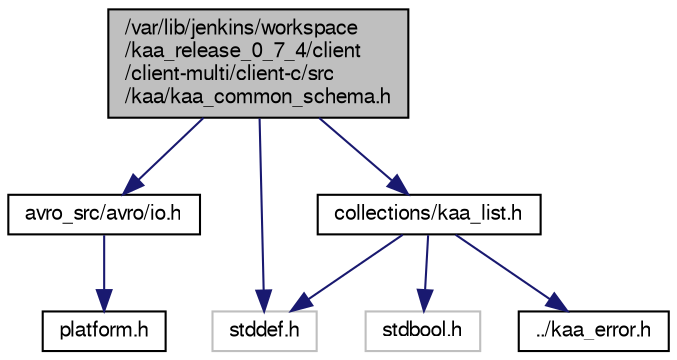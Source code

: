 digraph "/var/lib/jenkins/workspace/kaa_release_0_7_4/client/client-multi/client-c/src/kaa/kaa_common_schema.h"
{
  bgcolor="transparent";
  edge [fontname="FreeSans",fontsize="10",labelfontname="FreeSans",labelfontsize="10"];
  node [fontname="FreeSans",fontsize="10",shape=record];
  Node1 [label="/var/lib/jenkins/workspace\l/kaa_release_0_7_4/client\l/client-multi/client-c/src\l/kaa/kaa_common_schema.h",height=0.2,width=0.4,color="black", fillcolor="grey75", style="filled" fontcolor="black"];
  Node1 -> Node2 [color="midnightblue",fontsize="10",style="solid",fontname="FreeSans"];
  Node2 [label="stddef.h",height=0.2,width=0.4,color="grey75"];
  Node1 -> Node3 [color="midnightblue",fontsize="10",style="solid",fontname="FreeSans"];
  Node3 [label="avro_src/avro/io.h",height=0.2,width=0.4,color="black",URL="$io_8h.html"];
  Node3 -> Node4 [color="midnightblue",fontsize="10",style="solid",fontname="FreeSans"];
  Node4 [label="platform.h",height=0.2,width=0.4,color="black",URL="$avro__src_2avro_2platform_8h.html"];
  Node1 -> Node5 [color="midnightblue",fontsize="10",style="solid",fontname="FreeSans"];
  Node5 [label="collections/kaa_list.h",height=0.2,width=0.4,color="black",URL="$kaa__list_8h.html"];
  Node5 -> Node6 [color="midnightblue",fontsize="10",style="solid",fontname="FreeSans"];
  Node6 [label="stdbool.h",height=0.2,width=0.4,color="grey75"];
  Node5 -> Node2 [color="midnightblue",fontsize="10",style="solid",fontname="FreeSans"];
  Node5 -> Node7 [color="midnightblue",fontsize="10",style="solid",fontname="FreeSans"];
  Node7 [label="../kaa_error.h",height=0.2,width=0.4,color="black",URL="$kaa__error_8h.html",tooltip="Kaa error codes. "];
}
